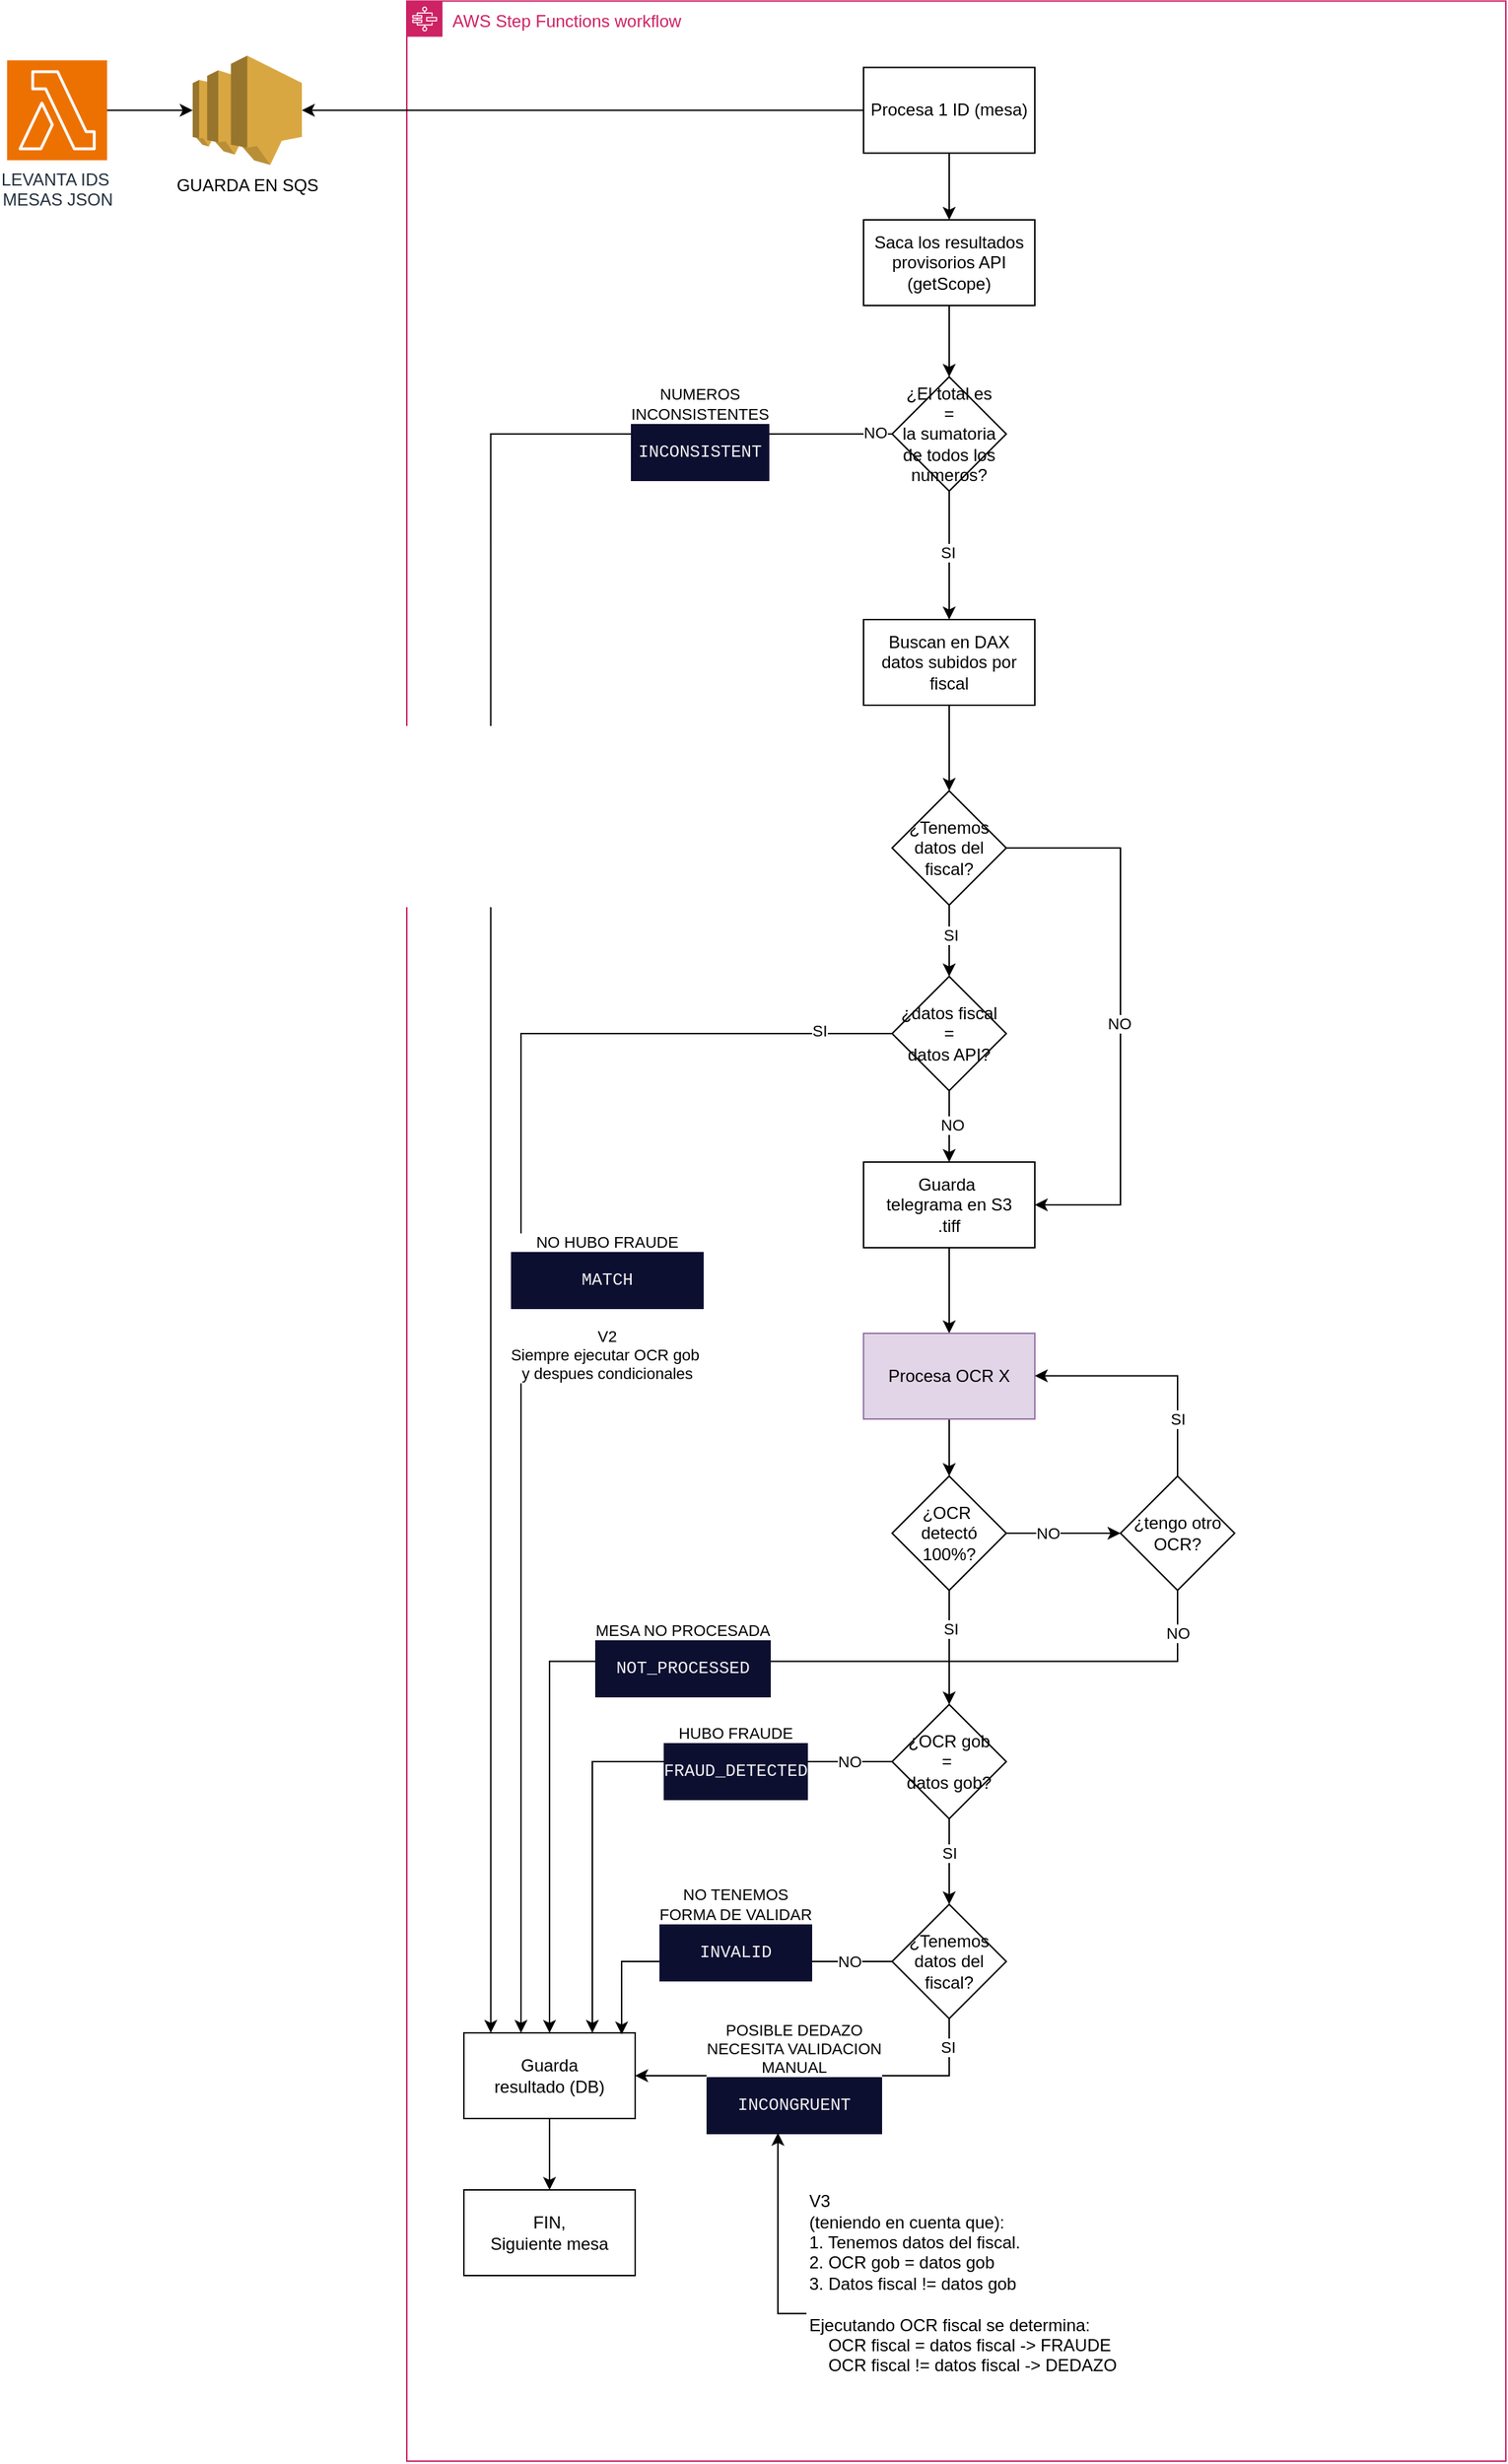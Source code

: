 <mxfile version="22.0.8" type="device">
  <diagram name="Page-1" id="2YBvvXClWsGukQMizWep">
    <mxGraphModel dx="3980" dy="2678" grid="1" gridSize="10" guides="1" tooltips="1" connect="1" arrows="1" fold="1" page="1" pageScale="1" pageWidth="300" pageHeight="900" math="0" shadow="0">
      <root>
        <mxCell id="0" />
        <mxCell id="1" parent="0" />
        <mxCell id="KCLNXwnMdY9zDizoS1xW-3" value="" style="edgeStyle=orthogonalEdgeStyle;rounded=0;orthogonalLoop=1;jettySize=auto;html=1;" edge="1" parent="1" source="KCLNXwnMdY9zDizoS1xW-1" target="KCLNXwnMdY9zDizoS1xW-2">
          <mxGeometry relative="1" as="geometry" />
        </mxCell>
        <mxCell id="KCLNXwnMdY9zDizoS1xW-1" value="&lt;div&gt;LEVANTA IDS&amp;nbsp;&lt;/div&gt;&lt;div&gt;MESAS JSON&lt;/div&gt;" style="sketch=0;points=[[0,0,0],[0.25,0,0],[0.5,0,0],[0.75,0,0],[1,0,0],[0,1,0],[0.25,1,0],[0.5,1,0],[0.75,1,0],[1,1,0],[0,0.25,0],[0,0.5,0],[0,0.75,0],[1,0.25,0],[1,0.5,0],[1,0.75,0]];outlineConnect=0;fontColor=#232F3E;fillColor=#ED7100;strokeColor=#ffffff;dashed=0;verticalLabelPosition=bottom;verticalAlign=top;align=center;html=1;fontSize=12;fontStyle=0;aspect=fixed;shape=mxgraph.aws4.resourceIcon;resIcon=mxgraph.aws4.lambda;" vertex="1" parent="1">
          <mxGeometry x="40" y="78.25" width="70" height="70" as="geometry" />
        </mxCell>
        <mxCell id="KCLNXwnMdY9zDizoS1xW-2" value="GUARDA EN SQS" style="outlineConnect=0;dashed=0;verticalLabelPosition=bottom;verticalAlign=top;align=center;html=1;shape=mxgraph.aws3.sns;fillColor=#D9A741;gradientColor=none;" vertex="1" parent="1">
          <mxGeometry x="170" y="75" width="76.5" height="76.5" as="geometry" />
        </mxCell>
        <mxCell id="KCLNXwnMdY9zDizoS1xW-6" value="AWS Step Functions workflow" style="points=[[0,0],[0.25,0],[0.5,0],[0.75,0],[1,0],[1,0.25],[1,0.5],[1,0.75],[1,1],[0.75,1],[0.5,1],[0.25,1],[0,1],[0,0.75],[0,0.5],[0,0.25]];outlineConnect=0;gradientColor=none;html=1;whiteSpace=wrap;fontSize=12;fontStyle=0;container=1;pointerEvents=0;collapsible=0;recursiveResize=0;shape=mxgraph.aws4.group;grIcon=mxgraph.aws4.group_aws_step_functions_workflow;strokeColor=#CD2264;fillColor=none;verticalAlign=top;align=left;spacingLeft=30;fontColor=#CD2264;dashed=0;" vertex="1" parent="1">
          <mxGeometry x="320" y="36.75" width="770" height="1723.25" as="geometry" />
        </mxCell>
        <mxCell id="KCLNXwnMdY9zDizoS1xW-13" style="edgeStyle=orthogonalEdgeStyle;rounded=0;orthogonalLoop=1;jettySize=auto;html=1;" edge="1" parent="KCLNXwnMdY9zDizoS1xW-6" source="KCLNXwnMdY9zDizoS1xW-8" target="KCLNXwnMdY9zDizoS1xW-12">
          <mxGeometry relative="1" as="geometry" />
        </mxCell>
        <mxCell id="KCLNXwnMdY9zDizoS1xW-8" value="Procesa 1 ID (mesa)" style="rounded=0;whiteSpace=wrap;html=1;" vertex="1" parent="KCLNXwnMdY9zDizoS1xW-6">
          <mxGeometry x="320" y="46.5" width="120" height="60" as="geometry" />
        </mxCell>
        <mxCell id="KCLNXwnMdY9zDizoS1xW-17" style="edgeStyle=orthogonalEdgeStyle;rounded=0;orthogonalLoop=1;jettySize=auto;html=1;exitX=0.5;exitY=1;exitDx=0;exitDy=0;" edge="1" parent="KCLNXwnMdY9zDizoS1xW-6" source="KCLNXwnMdY9zDizoS1xW-11" target="KCLNXwnMdY9zDizoS1xW-16">
          <mxGeometry relative="1" as="geometry" />
        </mxCell>
        <mxCell id="KCLNXwnMdY9zDizoS1xW-22" value="SI" style="edgeLabel;html=1;align=center;verticalAlign=middle;resizable=0;points=[];" vertex="1" connectable="0" parent="KCLNXwnMdY9zDizoS1xW-17">
          <mxGeometry x="-0.181" y="1" relative="1" as="geometry">
            <mxPoint as="offset" />
          </mxGeometry>
        </mxCell>
        <mxCell id="KCLNXwnMdY9zDizoS1xW-27" style="edgeStyle=orthogonalEdgeStyle;rounded=0;orthogonalLoop=1;jettySize=auto;html=1;entryX=1;entryY=0.5;entryDx=0;entryDy=0;" edge="1" parent="KCLNXwnMdY9zDizoS1xW-6" source="KCLNXwnMdY9zDizoS1xW-11" target="KCLNXwnMdY9zDizoS1xW-23">
          <mxGeometry relative="1" as="geometry">
            <Array as="points">
              <mxPoint x="500" y="593" />
              <mxPoint x="500" y="843" />
            </Array>
          </mxGeometry>
        </mxCell>
        <mxCell id="KCLNXwnMdY9zDizoS1xW-28" value="NO" style="edgeLabel;html=1;align=center;verticalAlign=middle;resizable=0;points=[];" vertex="1" connectable="0" parent="KCLNXwnMdY9zDizoS1xW-27">
          <mxGeometry x="-0.343" y="-1" relative="1" as="geometry">
            <mxPoint y="75" as="offset" />
          </mxGeometry>
        </mxCell>
        <mxCell id="KCLNXwnMdY9zDizoS1xW-11" value="¿Tenemos datos del fiscal?" style="rhombus;whiteSpace=wrap;html=1;" vertex="1" parent="KCLNXwnMdY9zDizoS1xW-6">
          <mxGeometry x="340" y="553.25" width="80" height="80" as="geometry" />
        </mxCell>
        <mxCell id="KCLNXwnMdY9zDizoS1xW-121" style="edgeStyle=orthogonalEdgeStyle;rounded=0;orthogonalLoop=1;jettySize=auto;html=1;" edge="1" parent="KCLNXwnMdY9zDizoS1xW-6" source="KCLNXwnMdY9zDizoS1xW-12" target="KCLNXwnMdY9zDizoS1xW-115">
          <mxGeometry relative="1" as="geometry" />
        </mxCell>
        <mxCell id="KCLNXwnMdY9zDizoS1xW-12" value="Saca los resultados provisorios API (getScope)" style="rounded=0;whiteSpace=wrap;html=1;" vertex="1" parent="KCLNXwnMdY9zDizoS1xW-6">
          <mxGeometry x="320" y="153.25" width="120" height="60" as="geometry" />
        </mxCell>
        <mxCell id="KCLNXwnMdY9zDizoS1xW-20" style="edgeStyle=orthogonalEdgeStyle;rounded=0;orthogonalLoop=1;jettySize=auto;html=1;" edge="1" parent="KCLNXwnMdY9zDizoS1xW-6" source="KCLNXwnMdY9zDizoS1xW-16" target="KCLNXwnMdY9zDizoS1xW-19">
          <mxGeometry relative="1" as="geometry">
            <Array as="points">
              <mxPoint x="80" y="723" />
            </Array>
          </mxGeometry>
        </mxCell>
        <mxCell id="KCLNXwnMdY9zDizoS1xW-21" value="&lt;div&gt;NO HUBO FRAUDE&lt;br&gt;&lt;/div&gt;&lt;div&gt;&lt;div style=&quot;color: rgb(241, 241, 241); background-color: rgb(13, 15, 49); font-family: Menlo, Monaco, &amp;quot;Courier New&amp;quot;, monospace; font-weight: normal; font-size: 12px; line-height: 40px;&quot;&gt;&lt;div&gt;MATCH&lt;/div&gt;&lt;/div&gt;&lt;/div&gt;&lt;div&gt;&lt;br&gt;&lt;/div&gt;&lt;div&gt;V2&lt;br&gt;&lt;span style=&quot;&quot;&gt;&lt;/span&gt;Siempre ejecutar OCR gob&amp;nbsp;&lt;/div&gt;&lt;div&gt;y despues condicionales&lt;br&gt;&lt;/div&gt;" style="edgeLabel;html=1;align=center;verticalAlign=middle;resizable=0;points=[];" vertex="1" connectable="0" parent="KCLNXwnMdY9zDizoS1xW-20">
          <mxGeometry x="0.123" y="-1" relative="1" as="geometry">
            <mxPoint x="61" y="-87" as="offset" />
          </mxGeometry>
        </mxCell>
        <mxCell id="KCLNXwnMdY9zDizoS1xW-72" value="SI" style="edgeLabel;html=1;align=center;verticalAlign=middle;resizable=0;points=[];" vertex="1" connectable="0" parent="KCLNXwnMdY9zDizoS1xW-20">
          <mxGeometry x="-0.862" y="-2" relative="1" as="geometry">
            <mxPoint x="15" as="offset" />
          </mxGeometry>
        </mxCell>
        <mxCell id="KCLNXwnMdY9zDizoS1xW-24" style="edgeStyle=orthogonalEdgeStyle;rounded=0;orthogonalLoop=1;jettySize=auto;html=1;" edge="1" parent="KCLNXwnMdY9zDizoS1xW-6" source="KCLNXwnMdY9zDizoS1xW-16" target="KCLNXwnMdY9zDizoS1xW-23">
          <mxGeometry relative="1" as="geometry" />
        </mxCell>
        <mxCell id="KCLNXwnMdY9zDizoS1xW-25" value="&lt;div&gt;NO&lt;/div&gt;" style="edgeLabel;html=1;align=center;verticalAlign=middle;resizable=0;points=[];" vertex="1" connectable="0" parent="KCLNXwnMdY9zDizoS1xW-24">
          <mxGeometry x="-0.058" y="2" relative="1" as="geometry">
            <mxPoint as="offset" />
          </mxGeometry>
        </mxCell>
        <mxCell id="KCLNXwnMdY9zDizoS1xW-16" value="&lt;div&gt;¿datos fiscal&lt;/div&gt;&lt;div&gt;=&lt;/div&gt;&lt;div&gt;datos API?&lt;br&gt;&lt;/div&gt;" style="rhombus;whiteSpace=wrap;html=1;" vertex="1" parent="KCLNXwnMdY9zDizoS1xW-6">
          <mxGeometry x="340" y="683.25" width="80" height="80" as="geometry" />
        </mxCell>
        <mxCell id="KCLNXwnMdY9zDizoS1xW-47" style="edgeStyle=orthogonalEdgeStyle;rounded=0;orthogonalLoop=1;jettySize=auto;html=1;" edge="1" parent="KCLNXwnMdY9zDizoS1xW-6" source="KCLNXwnMdY9zDizoS1xW-19" target="KCLNXwnMdY9zDizoS1xW-46">
          <mxGeometry relative="1" as="geometry" />
        </mxCell>
        <mxCell id="KCLNXwnMdY9zDizoS1xW-19" value="&lt;div&gt;Guarda&lt;/div&gt;&lt;div&gt;resultado (DB)&lt;br&gt;&lt;/div&gt;" style="rounded=0;whiteSpace=wrap;html=1;" vertex="1" parent="KCLNXwnMdY9zDizoS1xW-6">
          <mxGeometry x="40" y="1423.25" width="120" height="60" as="geometry" />
        </mxCell>
        <mxCell id="KCLNXwnMdY9zDizoS1xW-29" style="edgeStyle=orthogonalEdgeStyle;rounded=0;orthogonalLoop=1;jettySize=auto;html=1;" edge="1" parent="KCLNXwnMdY9zDizoS1xW-6" source="KCLNXwnMdY9zDizoS1xW-23" target="KCLNXwnMdY9zDizoS1xW-26">
          <mxGeometry relative="1" as="geometry" />
        </mxCell>
        <mxCell id="KCLNXwnMdY9zDizoS1xW-23" value="&lt;div&gt;Guarda&amp;nbsp;&lt;/div&gt;&lt;div&gt;telegrama en S3&lt;/div&gt;&lt;div&gt;.tiff&lt;/div&gt;" style="rounded=0;whiteSpace=wrap;html=1;" vertex="1" parent="KCLNXwnMdY9zDizoS1xW-6">
          <mxGeometry x="320" y="813.25" width="120" height="60" as="geometry" />
        </mxCell>
        <mxCell id="KCLNXwnMdY9zDizoS1xW-33" style="edgeStyle=orthogonalEdgeStyle;rounded=0;orthogonalLoop=1;jettySize=auto;html=1;" edge="1" parent="KCLNXwnMdY9zDizoS1xW-6" source="KCLNXwnMdY9zDizoS1xW-26" target="KCLNXwnMdY9zDizoS1xW-31">
          <mxGeometry relative="1" as="geometry" />
        </mxCell>
        <mxCell id="KCLNXwnMdY9zDizoS1xW-26" value="Procesa OCR X" style="rounded=0;whiteSpace=wrap;html=1;fillColor=#e1d5e7;strokeColor=#9673a6;" vertex="1" parent="KCLNXwnMdY9zDizoS1xW-6">
          <mxGeometry x="320" y="933.25" width="120" height="60" as="geometry" />
        </mxCell>
        <mxCell id="KCLNXwnMdY9zDizoS1xW-42" style="edgeStyle=orthogonalEdgeStyle;rounded=0;orthogonalLoop=1;jettySize=auto;html=1;" edge="1" parent="KCLNXwnMdY9zDizoS1xW-6" source="KCLNXwnMdY9zDizoS1xW-31" target="KCLNXwnMdY9zDizoS1xW-41">
          <mxGeometry relative="1" as="geometry" />
        </mxCell>
        <mxCell id="KCLNXwnMdY9zDizoS1xW-45" value="NO" style="edgeLabel;html=1;align=center;verticalAlign=middle;resizable=0;points=[];" vertex="1" connectable="0" parent="KCLNXwnMdY9zDizoS1xW-42">
          <mxGeometry x="0.106" y="-1" relative="1" as="geometry">
            <mxPoint x="-15" y="-1" as="offset" />
          </mxGeometry>
        </mxCell>
        <mxCell id="KCLNXwnMdY9zDizoS1xW-81" style="edgeStyle=orthogonalEdgeStyle;rounded=0;orthogonalLoop=1;jettySize=auto;html=1;" edge="1" parent="KCLNXwnMdY9zDizoS1xW-6" source="KCLNXwnMdY9zDizoS1xW-31" target="KCLNXwnMdY9zDizoS1xW-62">
          <mxGeometry relative="1" as="geometry" />
        </mxCell>
        <mxCell id="KCLNXwnMdY9zDizoS1xW-82" value="SI" style="edgeLabel;html=1;align=center;verticalAlign=middle;resizable=0;points=[];" vertex="1" connectable="0" parent="KCLNXwnMdY9zDizoS1xW-81">
          <mxGeometry x="-0.321" y="1" relative="1" as="geometry">
            <mxPoint as="offset" />
          </mxGeometry>
        </mxCell>
        <mxCell id="KCLNXwnMdY9zDizoS1xW-31" value="&lt;div&gt;¿OCR&amp;nbsp;&lt;/div&gt;&lt;div&gt;detectó&lt;/div&gt;&lt;div&gt;100%?&lt;/div&gt;" style="rhombus;whiteSpace=wrap;html=1;" vertex="1" parent="KCLNXwnMdY9zDizoS1xW-6">
          <mxGeometry x="340" y="1033.25" width="80" height="80" as="geometry" />
        </mxCell>
        <mxCell id="KCLNXwnMdY9zDizoS1xW-43" style="edgeStyle=orthogonalEdgeStyle;rounded=0;orthogonalLoop=1;jettySize=auto;html=1;" edge="1" parent="KCLNXwnMdY9zDizoS1xW-6" source="KCLNXwnMdY9zDizoS1xW-41" target="KCLNXwnMdY9zDizoS1xW-26">
          <mxGeometry relative="1" as="geometry">
            <Array as="points">
              <mxPoint x="540" y="963" />
            </Array>
          </mxGeometry>
        </mxCell>
        <mxCell id="KCLNXwnMdY9zDizoS1xW-44" value="SI" style="edgeLabel;html=1;align=center;verticalAlign=middle;resizable=0;points=[];" vertex="1" connectable="0" parent="KCLNXwnMdY9zDizoS1xW-43">
          <mxGeometry x="-0.781" relative="1" as="geometry">
            <mxPoint y="-22" as="offset" />
          </mxGeometry>
        </mxCell>
        <mxCell id="KCLNXwnMdY9zDizoS1xW-51" style="edgeStyle=orthogonalEdgeStyle;rounded=0;orthogonalLoop=1;jettySize=auto;html=1;" edge="1" parent="KCLNXwnMdY9zDizoS1xW-6" source="KCLNXwnMdY9zDizoS1xW-41">
          <mxGeometry relative="1" as="geometry">
            <mxPoint x="100" y="1423.25" as="targetPoint" />
            <Array as="points">
              <mxPoint x="540" y="1163" />
              <mxPoint x="100" y="1163" />
            </Array>
          </mxGeometry>
        </mxCell>
        <mxCell id="KCLNXwnMdY9zDizoS1xW-73" value="NO" style="edgeLabel;html=1;align=center;verticalAlign=middle;resizable=0;points=[];" vertex="1" connectable="0" parent="KCLNXwnMdY9zDizoS1xW-51">
          <mxGeometry x="-0.961" relative="1" as="geometry">
            <mxPoint y="15" as="offset" />
          </mxGeometry>
        </mxCell>
        <mxCell id="KCLNXwnMdY9zDizoS1xW-74" value="&lt;div&gt;MESA NO PROCESADA&lt;div style=&quot;color: rgb(241, 241, 241); background-color: rgb(13, 15, 49); font-family: Menlo, Monaco, &amp;quot;Courier New&amp;quot;, monospace; font-weight: normal; font-size: 12px; line-height: 40px;&quot;&gt;&lt;div&gt;NOT_PROCESSED&lt;/div&gt;&lt;/div&gt;&lt;/div&gt;" style="edgeLabel;html=1;align=center;verticalAlign=middle;resizable=0;points=[];" vertex="1" connectable="0" parent="KCLNXwnMdY9zDizoS1xW-51">
          <mxGeometry x="0.058" y="-2" relative="1" as="geometry">
            <mxPoint as="offset" />
          </mxGeometry>
        </mxCell>
        <mxCell id="KCLNXwnMdY9zDizoS1xW-41" value="¿tengo otro OCR?" style="rhombus;whiteSpace=wrap;html=1;" vertex="1" parent="KCLNXwnMdY9zDizoS1xW-6">
          <mxGeometry x="500" y="1033.25" width="80" height="80" as="geometry" />
        </mxCell>
        <mxCell id="KCLNXwnMdY9zDizoS1xW-46" value="FIN,&lt;br&gt;Siguiente mesa" style="rounded=0;whiteSpace=wrap;html=1;" vertex="1" parent="KCLNXwnMdY9zDizoS1xW-6">
          <mxGeometry x="40" y="1533.25" width="120" height="60" as="geometry" />
        </mxCell>
        <mxCell id="KCLNXwnMdY9zDizoS1xW-83" style="edgeStyle=orthogonalEdgeStyle;rounded=0;orthogonalLoop=1;jettySize=auto;html=1;entryX=0.75;entryY=0;entryDx=0;entryDy=0;" edge="1" parent="KCLNXwnMdY9zDizoS1xW-6" source="KCLNXwnMdY9zDizoS1xW-62" target="KCLNXwnMdY9zDizoS1xW-19">
          <mxGeometry relative="1" as="geometry" />
        </mxCell>
        <mxCell id="KCLNXwnMdY9zDizoS1xW-84" value="NO" style="edgeLabel;html=1;align=center;verticalAlign=middle;resizable=0;points=[];" vertex="1" connectable="0" parent="KCLNXwnMdY9zDizoS1xW-83">
          <mxGeometry x="-0.613" y="1" relative="1" as="geometry">
            <mxPoint x="47" y="-1" as="offset" />
          </mxGeometry>
        </mxCell>
        <mxCell id="KCLNXwnMdY9zDizoS1xW-85" value="&lt;div&gt;HUBO FRAUDE&lt;div style=&quot;color: rgb(241, 241, 241); background-color: rgb(13, 15, 49); font-family: Menlo, Monaco, &amp;quot;Courier New&amp;quot;, monospace; font-weight: normal; font-size: 12px; line-height: 40px;&quot;&gt;&lt;div&gt;FRAUD_DETECTED&lt;/div&gt;&lt;/div&gt;&lt;/div&gt;" style="edgeLabel;html=1;align=center;verticalAlign=middle;resizable=0;points=[];" vertex="1" connectable="0" parent="KCLNXwnMdY9zDizoS1xW-83">
          <mxGeometry x="-0.279" relative="1" as="geometry">
            <mxPoint x="34" as="offset" />
          </mxGeometry>
        </mxCell>
        <mxCell id="KCLNXwnMdY9zDizoS1xW-86" style="edgeStyle=orthogonalEdgeStyle;rounded=0;orthogonalLoop=1;jettySize=auto;html=1;" edge="1" parent="KCLNXwnMdY9zDizoS1xW-6" source="KCLNXwnMdY9zDizoS1xW-62" target="KCLNXwnMdY9zDizoS1xW-76">
          <mxGeometry relative="1" as="geometry" />
        </mxCell>
        <mxCell id="KCLNXwnMdY9zDizoS1xW-87" value="SI" style="edgeLabel;html=1;align=center;verticalAlign=middle;resizable=0;points=[];" vertex="1" connectable="0" parent="KCLNXwnMdY9zDizoS1xW-86">
          <mxGeometry x="-0.209" relative="1" as="geometry">
            <mxPoint as="offset" />
          </mxGeometry>
        </mxCell>
        <mxCell id="KCLNXwnMdY9zDizoS1xW-62" value="&lt;div&gt;¿OCR gob&lt;/div&gt;&lt;div&gt;=&amp;nbsp;&lt;/div&gt;&lt;div&gt;datos gob?&lt;/div&gt;" style="rhombus;whiteSpace=wrap;html=1;" vertex="1" parent="KCLNXwnMdY9zDizoS1xW-6">
          <mxGeometry x="340" y="1193.25" width="80" height="80" as="geometry" />
        </mxCell>
        <mxCell id="KCLNXwnMdY9zDizoS1xW-98" style="edgeStyle=orthogonalEdgeStyle;rounded=0;orthogonalLoop=1;jettySize=auto;html=1;entryX=1;entryY=0.5;entryDx=0;entryDy=0;" edge="1" parent="KCLNXwnMdY9zDizoS1xW-6" source="KCLNXwnMdY9zDizoS1xW-76" target="KCLNXwnMdY9zDizoS1xW-19">
          <mxGeometry relative="1" as="geometry">
            <Array as="points">
              <mxPoint x="380" y="1453" />
            </Array>
          </mxGeometry>
        </mxCell>
        <mxCell id="KCLNXwnMdY9zDizoS1xW-99" value="SI" style="edgeLabel;html=1;align=center;verticalAlign=middle;resizable=0;points=[];" vertex="1" connectable="0" parent="KCLNXwnMdY9zDizoS1xW-98">
          <mxGeometry x="-0.897" y="-1" relative="1" as="geometry">
            <mxPoint y="6" as="offset" />
          </mxGeometry>
        </mxCell>
        <mxCell id="KCLNXwnMdY9zDizoS1xW-100" value="&lt;div&gt;POSIBLE DEDAZO&lt;/div&gt;&lt;div&gt;NECESITA VALIDACION&lt;/div&gt;&lt;div&gt;MANUAL&lt;/div&gt;&lt;div&gt;&lt;div style=&quot;color: rgb(241, 241, 241); background-color: rgb(13, 15, 49); font-family: Menlo, Monaco, &amp;quot;Courier New&amp;quot;, monospace; font-weight: normal; font-size: 12px; line-height: 40px;&quot;&gt;&lt;div&gt;INCONGRUENT&lt;/div&gt;&lt;/div&gt;&lt;/div&gt;" style="edgeLabel;html=1;align=center;verticalAlign=middle;resizable=0;points=[];" vertex="1" connectable="0" parent="KCLNXwnMdY9zDizoS1xW-98">
          <mxGeometry x="0.242" y="1" relative="1" as="geometry">
            <mxPoint x="12" as="offset" />
          </mxGeometry>
        </mxCell>
        <mxCell id="KCLNXwnMdY9zDizoS1xW-76" value="¿Tenemos datos del fiscal?" style="rhombus;whiteSpace=wrap;html=1;" vertex="1" parent="KCLNXwnMdY9zDizoS1xW-6">
          <mxGeometry x="340" y="1333.25" width="80" height="80" as="geometry" />
        </mxCell>
        <mxCell id="KCLNXwnMdY9zDizoS1xW-88" style="edgeStyle=orthogonalEdgeStyle;rounded=0;orthogonalLoop=1;jettySize=auto;html=1;entryX=0.921;entryY=0.019;entryDx=0;entryDy=0;entryPerimeter=0;" edge="1" parent="KCLNXwnMdY9zDizoS1xW-6" source="KCLNXwnMdY9zDizoS1xW-76" target="KCLNXwnMdY9zDizoS1xW-19">
          <mxGeometry relative="1" as="geometry" />
        </mxCell>
        <mxCell id="KCLNXwnMdY9zDizoS1xW-89" value="NO" style="edgeLabel;html=1;align=center;verticalAlign=middle;resizable=0;points=[];" vertex="1" connectable="0" parent="KCLNXwnMdY9zDizoS1xW-88">
          <mxGeometry x="-0.447" y="1" relative="1" as="geometry">
            <mxPoint x="36" y="-1" as="offset" />
          </mxGeometry>
        </mxCell>
        <mxCell id="KCLNXwnMdY9zDizoS1xW-90" value="&lt;div&gt;NO TENEMOS&lt;/div&gt;&lt;div&gt;FORMA DE VALIDAR&lt;br&gt;&lt;/div&gt;&lt;div&gt;&lt;div style=&quot;color: rgb(241, 241, 241); background-color: rgb(13, 15, 49); font-family: Menlo, Monaco, &amp;quot;Courier New&amp;quot;, monospace; font-weight: normal; font-size: 12px; line-height: 40px;&quot;&gt;&lt;div&gt;INVALID&lt;/div&gt;&lt;/div&gt;&lt;/div&gt;" style="edgeLabel;html=1;align=center;verticalAlign=middle;resizable=0;points=[];" vertex="1" connectable="0" parent="KCLNXwnMdY9zDizoS1xW-88">
          <mxGeometry x="0.104" y="1" relative="1" as="geometry">
            <mxPoint x="23" y="-21" as="offset" />
          </mxGeometry>
        </mxCell>
        <mxCell id="KCLNXwnMdY9zDizoS1xW-111" style="edgeStyle=orthogonalEdgeStyle;rounded=0;orthogonalLoop=1;jettySize=auto;html=1;" edge="1" parent="KCLNXwnMdY9zDizoS1xW-6" source="KCLNXwnMdY9zDizoS1xW-102">
          <mxGeometry relative="1" as="geometry">
            <mxPoint x="260" y="1493.25" as="targetPoint" />
          </mxGeometry>
        </mxCell>
        <mxCell id="KCLNXwnMdY9zDizoS1xW-102" value="&lt;div align=&quot;left&quot;&gt;V3&lt;br&gt;(teniendo en cuenta que):&lt;br&gt;&lt;div align=&quot;left&quot;&gt;1. Tenemos datos del fiscal.&lt;br&gt;2. OCR gob = datos gob&lt;br&gt;3. Datos fiscal != datos gob&lt;/div&gt;&lt;div align=&quot;left&quot;&gt;&lt;br&gt;&lt;/div&gt;&lt;div align=&quot;left&quot;&gt;Ejecutando OCR fiscal se determina:&lt;br&gt;&lt;span style=&quot;white-space: pre;&quot;&gt;&amp;nbsp;&amp;nbsp;&amp;nbsp;&amp;nbsp;&lt;/span&gt;OCR fiscal = datos fiscal -&amp;gt; FRAUDE&lt;br&gt;&lt;span style=&quot;&quot;&gt;&lt;span style=&quot;white-space: pre;&quot;&gt;&amp;nbsp;&amp;nbsp;&amp;nbsp;&amp;nbsp;&lt;/span&gt;&lt;/span&gt;OCR fiscal != datos fiscal -&amp;gt; DEDAZO&lt;br&gt;&lt;/div&gt;&lt;br&gt;&lt;br&gt;&lt;br&gt;&lt;/div&gt;" style="text;strokeColor=none;align=left;fillColor=none;html=1;verticalAlign=middle;whiteSpace=wrap;rounded=0;" vertex="1" parent="KCLNXwnMdY9zDizoS1xW-6">
          <mxGeometry x="280" y="1573.25" width="320" height="93.25" as="geometry" />
        </mxCell>
        <mxCell id="KCLNXwnMdY9zDizoS1xW-114" style="edgeStyle=orthogonalEdgeStyle;rounded=0;orthogonalLoop=1;jettySize=auto;html=1;" edge="1" parent="KCLNXwnMdY9zDizoS1xW-6" source="KCLNXwnMdY9zDizoS1xW-112" target="KCLNXwnMdY9zDizoS1xW-11">
          <mxGeometry relative="1" as="geometry" />
        </mxCell>
        <mxCell id="KCLNXwnMdY9zDizoS1xW-112" value="&lt;div&gt;Buscan en DAX&lt;/div&gt;&lt;div&gt;datos subidos por fiscal&lt;br&gt;&lt;/div&gt;" style="rounded=0;whiteSpace=wrap;html=1;" vertex="1" parent="KCLNXwnMdY9zDizoS1xW-6">
          <mxGeometry x="320" y="433.25" width="120" height="60" as="geometry" />
        </mxCell>
        <mxCell id="KCLNXwnMdY9zDizoS1xW-116" style="edgeStyle=orthogonalEdgeStyle;rounded=0;orthogonalLoop=1;jettySize=auto;html=1;" edge="1" parent="KCLNXwnMdY9zDizoS1xW-6" source="KCLNXwnMdY9zDizoS1xW-115" target="KCLNXwnMdY9zDizoS1xW-112">
          <mxGeometry relative="1" as="geometry" />
        </mxCell>
        <mxCell id="KCLNXwnMdY9zDizoS1xW-117" value="SI" style="edgeLabel;html=1;align=center;verticalAlign=middle;resizable=0;points=[];" vertex="1" connectable="0" parent="KCLNXwnMdY9zDizoS1xW-116">
          <mxGeometry x="-0.04" y="-1" relative="1" as="geometry">
            <mxPoint as="offset" />
          </mxGeometry>
        </mxCell>
        <mxCell id="KCLNXwnMdY9zDizoS1xW-115" value="&lt;div&gt;¿El total es&lt;/div&gt;&lt;div&gt;=&lt;/div&gt;&lt;div&gt;la sumatoria de todos los numeros?&lt;br&gt;&lt;/div&gt;" style="rhombus;whiteSpace=wrap;html=1;" vertex="1" parent="KCLNXwnMdY9zDizoS1xW-6">
          <mxGeometry x="340" y="263.25" width="80" height="80" as="geometry" />
        </mxCell>
        <mxCell id="KCLNXwnMdY9zDizoS1xW-118" style="edgeStyle=orthogonalEdgeStyle;rounded=0;orthogonalLoop=1;jettySize=auto;html=1;entryX=0.157;entryY=0;entryDx=0;entryDy=0;entryPerimeter=0;" edge="1" parent="KCLNXwnMdY9zDizoS1xW-6" source="KCLNXwnMdY9zDizoS1xW-115" target="KCLNXwnMdY9zDizoS1xW-19">
          <mxGeometry relative="1" as="geometry" />
        </mxCell>
        <mxCell id="KCLNXwnMdY9zDizoS1xW-119" value="&lt;div&gt;NO&lt;/div&gt;" style="edgeLabel;html=1;align=center;verticalAlign=middle;resizable=0;points=[];" vertex="1" connectable="0" parent="KCLNXwnMdY9zDizoS1xW-118">
          <mxGeometry x="-0.982" y="-1" relative="1" as="geometry">
            <mxPoint as="offset" />
          </mxGeometry>
        </mxCell>
        <mxCell id="KCLNXwnMdY9zDizoS1xW-120" value="&lt;div&gt;NUMEROS&lt;/div&gt;&lt;div&gt;INCONSISTENTES&lt;br&gt;&lt;/div&gt;&lt;div&gt;&lt;div style=&quot;color: rgb(241, 241, 241); background-color: rgb(13, 15, 49); font-family: Menlo, Monaco, &amp;quot;Courier New&amp;quot;, monospace; font-weight: normal; font-size: 12px; line-height: 40px;&quot;&gt;&lt;div&gt;INCONSISTENT&lt;/div&gt;&lt;/div&gt;&lt;/div&gt;" style="edgeLabel;html=1;align=center;verticalAlign=middle;resizable=0;points=[];" vertex="1" connectable="0" parent="KCLNXwnMdY9zDizoS1xW-118">
          <mxGeometry x="-0.807" y="-1" relative="1" as="geometry">
            <mxPoint as="offset" />
          </mxGeometry>
        </mxCell>
        <mxCell id="KCLNXwnMdY9zDizoS1xW-10" value="" style="edgeStyle=orthogonalEdgeStyle;rounded=0;orthogonalLoop=1;jettySize=auto;html=1;entryX=1;entryY=0.5;entryDx=0;entryDy=0;entryPerimeter=0;" edge="1" parent="1" source="KCLNXwnMdY9zDizoS1xW-8" target="KCLNXwnMdY9zDizoS1xW-2">
          <mxGeometry relative="1" as="geometry">
            <mxPoint x="290" y="113.25" as="targetPoint" />
          </mxGeometry>
        </mxCell>
      </root>
    </mxGraphModel>
  </diagram>
</mxfile>
